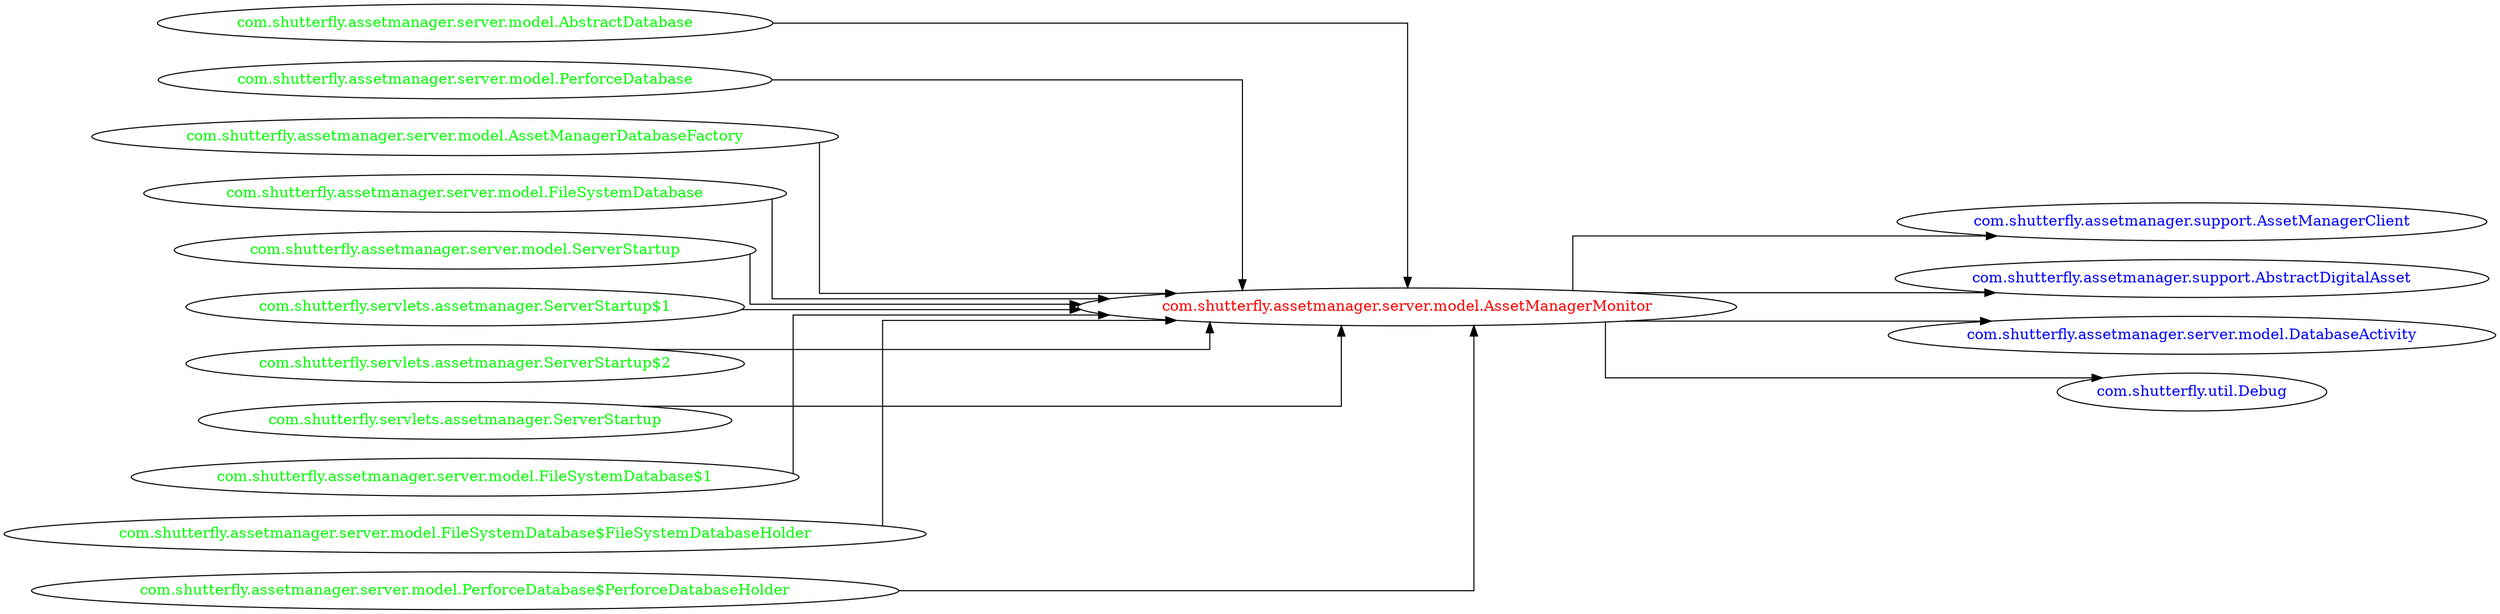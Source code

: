 digraph dependencyGraph {
 concentrate=true;
 ranksep="2.0";
 rankdir="LR"; 
 splines="ortho";
"com.shutterfly.assetmanager.server.model.AssetManagerMonitor" [fontcolor="red"];
"com.shutterfly.assetmanager.support.AssetManagerClient" [ fontcolor="blue" ];
"com.shutterfly.assetmanager.server.model.AssetManagerMonitor"->"com.shutterfly.assetmanager.support.AssetManagerClient";
"com.shutterfly.assetmanager.support.AbstractDigitalAsset" [ fontcolor="blue" ];
"com.shutterfly.assetmanager.server.model.AssetManagerMonitor"->"com.shutterfly.assetmanager.support.AbstractDigitalAsset";
"com.shutterfly.assetmanager.server.model.DatabaseActivity" [ fontcolor="blue" ];
"com.shutterfly.assetmanager.server.model.AssetManagerMonitor"->"com.shutterfly.assetmanager.server.model.DatabaseActivity";
"com.shutterfly.util.Debug" [ fontcolor="blue" ];
"com.shutterfly.assetmanager.server.model.AssetManagerMonitor"->"com.shutterfly.util.Debug";
"com.shutterfly.assetmanager.server.model.AbstractDatabase" [ fontcolor="green" ];
"com.shutterfly.assetmanager.server.model.AbstractDatabase"->"com.shutterfly.assetmanager.server.model.AssetManagerMonitor";
"com.shutterfly.assetmanager.server.model.PerforceDatabase" [ fontcolor="green" ];
"com.shutterfly.assetmanager.server.model.PerforceDatabase"->"com.shutterfly.assetmanager.server.model.AssetManagerMonitor";
"com.shutterfly.assetmanager.server.model.AssetManagerDatabaseFactory" [ fontcolor="green" ];
"com.shutterfly.assetmanager.server.model.AssetManagerDatabaseFactory"->"com.shutterfly.assetmanager.server.model.AssetManagerMonitor";
"com.shutterfly.assetmanager.server.model.FileSystemDatabase" [ fontcolor="green" ];
"com.shutterfly.assetmanager.server.model.FileSystemDatabase"->"com.shutterfly.assetmanager.server.model.AssetManagerMonitor";
"com.shutterfly.assetmanager.server.model.ServerStartup" [ fontcolor="green" ];
"com.shutterfly.assetmanager.server.model.ServerStartup"->"com.shutterfly.assetmanager.server.model.AssetManagerMonitor";
"com.shutterfly.servlets.assetmanager.ServerStartup$1" [ fontcolor="green" ];
"com.shutterfly.servlets.assetmanager.ServerStartup$1"->"com.shutterfly.assetmanager.server.model.AssetManagerMonitor";
"com.shutterfly.servlets.assetmanager.ServerStartup$2" [ fontcolor="green" ];
"com.shutterfly.servlets.assetmanager.ServerStartup$2"->"com.shutterfly.assetmanager.server.model.AssetManagerMonitor";
"com.shutterfly.servlets.assetmanager.ServerStartup" [ fontcolor="green" ];
"com.shutterfly.servlets.assetmanager.ServerStartup"->"com.shutterfly.assetmanager.server.model.AssetManagerMonitor";
"com.shutterfly.assetmanager.server.model.FileSystemDatabase$1" [ fontcolor="green" ];
"com.shutterfly.assetmanager.server.model.FileSystemDatabase$1"->"com.shutterfly.assetmanager.server.model.AssetManagerMonitor";
"com.shutterfly.assetmanager.server.model.FileSystemDatabase$FileSystemDatabaseHolder" [ fontcolor="green" ];
"com.shutterfly.assetmanager.server.model.FileSystemDatabase$FileSystemDatabaseHolder"->"com.shutterfly.assetmanager.server.model.AssetManagerMonitor";
"com.shutterfly.assetmanager.server.model.PerforceDatabase$PerforceDatabaseHolder" [ fontcolor="green" ];
"com.shutterfly.assetmanager.server.model.PerforceDatabase$PerforceDatabaseHolder"->"com.shutterfly.assetmanager.server.model.AssetManagerMonitor";
}